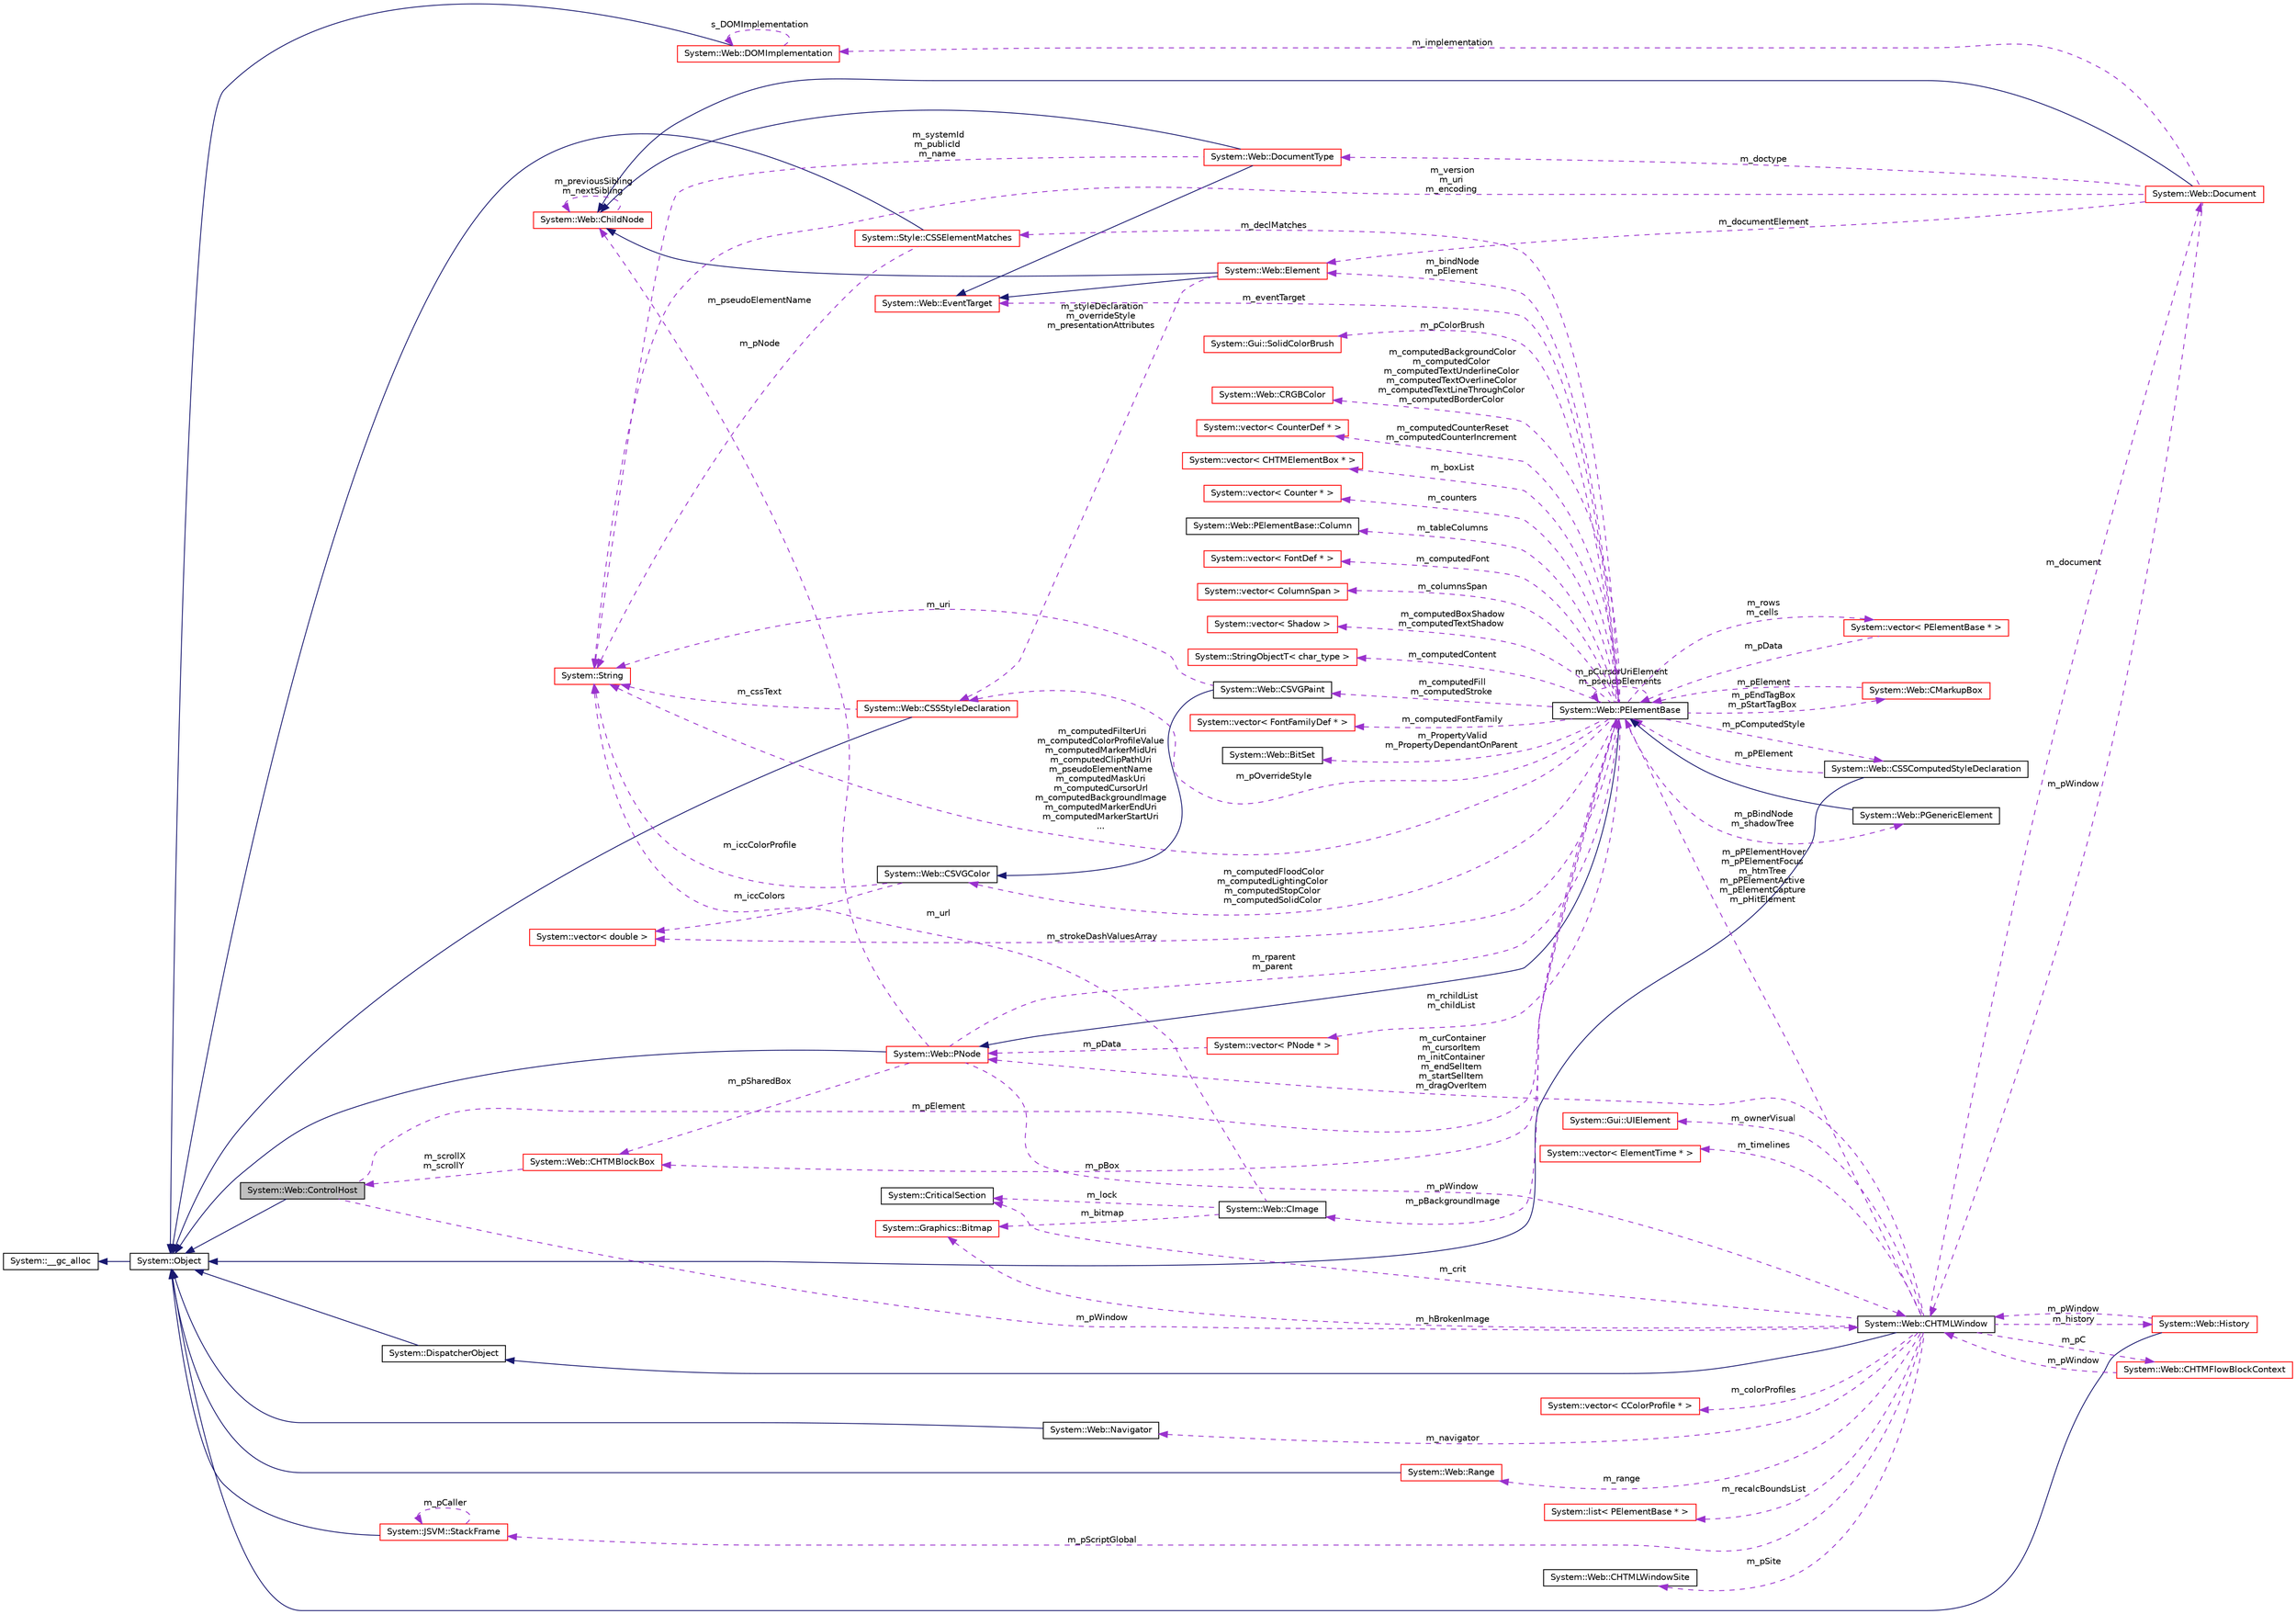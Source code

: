digraph G
{
  edge [fontname="Helvetica",fontsize="10",labelfontname="Helvetica",labelfontsize="10"];
  node [fontname="Helvetica",fontsize="10",shape=record];
  rankdir="LR";
  Node1 [label="System::Web::ControlHost",height=0.2,width=0.4,color="black", fillcolor="grey75", style="filled" fontcolor="black"];
  Node2 -> Node1 [dir="back",color="midnightblue",fontsize="10",style="solid",fontname="Helvetica"];
  Node2 [label="System::Object",height=0.2,width=0.4,color="black", fillcolor="white", style="filled",URL="$class_system_1_1_object.html"];
  Node3 -> Node2 [dir="back",color="midnightblue",fontsize="10",style="solid",fontname="Helvetica"];
  Node3 [label="System::__gc_alloc",height=0.2,width=0.4,color="black", fillcolor="white", style="filled",URL="$class_system_1_1____gc__alloc.html"];
  Node4 -> Node1 [dir="back",color="darkorchid3",fontsize="10",style="dashed",label=" m_pWindow" ,fontname="Helvetica"];
  Node4 [label="System::Web::CHTMLWindow",height=0.2,width=0.4,color="black", fillcolor="white", style="filled",URL="$class_system_1_1_web_1_1_c_h_t_m_l_window.html"];
  Node5 -> Node4 [dir="back",color="midnightblue",fontsize="10",style="solid",fontname="Helvetica"];
  Node5 [label="System::DispatcherObject",height=0.2,width=0.4,color="black", fillcolor="white", style="filled",URL="$class_system_1_1_dispatcher_object.html"];
  Node2 -> Node5 [dir="back",color="midnightblue",fontsize="10",style="solid",fontname="Helvetica"];
  Node6 -> Node4 [dir="back",color="darkorchid3",fontsize="10",style="dashed",label=" m_pSite" ,fontname="Helvetica"];
  Node6 [label="System::Web::CHTMLWindowSite",height=0.2,width=0.4,color="black", fillcolor="white", style="filled",URL="$class_system_1_1_web_1_1_c_h_t_m_l_window_site.html"];
  Node7 -> Node4 [dir="back",color="darkorchid3",fontsize="10",style="dashed",label=" m_document" ,fontname="Helvetica"];
  Node7 [label="System::Web::Document",height=0.2,width=0.4,color="red", fillcolor="white", style="filled",URL="$class_system_1_1_web_1_1_document.html"];
  Node8 -> Node7 [dir="back",color="midnightblue",fontsize="10",style="solid",fontname="Helvetica"];
  Node8 [label="System::Web::ChildNode",height=0.2,width=0.4,color="red", fillcolor="white", style="filled",URL="$class_system_1_1_web_1_1_child_node.html"];
  Node8 -> Node8 [dir="back",color="darkorchid3",fontsize="10",style="dashed",label=" m_previousSibling\nm_nextSibling" ,fontname="Helvetica"];
  Node9 -> Node7 [dir="back",color="darkorchid3",fontsize="10",style="dashed",label=" m_implementation" ,fontname="Helvetica"];
  Node9 [label="System::Web::DOMImplementation",height=0.2,width=0.4,color="red", fillcolor="white", style="filled",URL="$class_system_1_1_web_1_1_d_o_m_implementation.html"];
  Node2 -> Node9 [dir="back",color="midnightblue",fontsize="10",style="solid",fontname="Helvetica"];
  Node9 -> Node9 [dir="back",color="darkorchid3",fontsize="10",style="dashed",label=" s_DOMImplementation" ,fontname="Helvetica"];
  Node10 -> Node7 [dir="back",color="darkorchid3",fontsize="10",style="dashed",label=" m_doctype" ,fontname="Helvetica"];
  Node10 [label="System::Web::DocumentType",height=0.2,width=0.4,color="red", fillcolor="white", style="filled",URL="$class_system_1_1_web_1_1_document_type.html"];
  Node8 -> Node10 [dir="back",color="midnightblue",fontsize="10",style="solid",fontname="Helvetica"];
  Node11 -> Node10 [dir="back",color="midnightblue",fontsize="10",style="solid",fontname="Helvetica"];
  Node11 [label="System::Web::EventTarget",height=0.2,width=0.4,color="red", fillcolor="white", style="filled",URL="$class_system_1_1_web_1_1_event_target.html"];
  Node12 -> Node10 [dir="back",color="darkorchid3",fontsize="10",style="dashed",label=" m_systemId\nm_publicId\nm_name" ,fontname="Helvetica"];
  Node12 [label="System::String",height=0.2,width=0.4,color="red", fillcolor="white", style="filled",URL="$class_system_1_1_string.html"];
  Node4 -> Node7 [dir="back",color="darkorchid3",fontsize="10",style="dashed",label=" m_pWindow" ,fontname="Helvetica"];
  Node12 -> Node7 [dir="back",color="darkorchid3",fontsize="10",style="dashed",label=" m_version\nm_uri\nm_encoding" ,fontname="Helvetica"];
  Node13 -> Node7 [dir="back",color="darkorchid3",fontsize="10",style="dashed",label=" m_documentElement" ,fontname="Helvetica"];
  Node13 [label="System::Web::Element",height=0.2,width=0.4,color="red", fillcolor="white", style="filled",URL="$class_system_1_1_web_1_1_element.html"];
  Node8 -> Node13 [dir="back",color="midnightblue",fontsize="10",style="solid",fontname="Helvetica"];
  Node11 -> Node13 [dir="back",color="midnightblue",fontsize="10",style="solid",fontname="Helvetica"];
  Node14 -> Node13 [dir="back",color="darkorchid3",fontsize="10",style="dashed",label=" m_styleDeclaration\nm_overrideStyle\nm_presentationAttributes" ,fontname="Helvetica"];
  Node14 [label="System::Web::CSSStyleDeclaration",height=0.2,width=0.4,color="red", fillcolor="white", style="filled",URL="$class_system_1_1_web_1_1_c_s_s_style_declaration.html"];
  Node2 -> Node14 [dir="back",color="midnightblue",fontsize="10",style="solid",fontname="Helvetica"];
  Node12 -> Node14 [dir="back",color="darkorchid3",fontsize="10",style="dashed",label=" m_cssText" ,fontname="Helvetica"];
  Node15 -> Node4 [dir="back",color="darkorchid3",fontsize="10",style="dashed",label=" m_crit" ,fontname="Helvetica"];
  Node15 [label="System::CriticalSection",height=0.2,width=0.4,color="black", fillcolor="white", style="filled",URL="$class_system_1_1_critical_section.html"];
  Node16 -> Node4 [dir="back",color="darkorchid3",fontsize="10",style="dashed",label=" m_navigator" ,fontname="Helvetica"];
  Node16 [label="System::Web::Navigator",height=0.2,width=0.4,color="black", fillcolor="white", style="filled",URL="$class_system_1_1_web_1_1_navigator.html"];
  Node2 -> Node16 [dir="back",color="midnightblue",fontsize="10",style="solid",fontname="Helvetica"];
  Node17 -> Node4 [dir="back",color="darkorchid3",fontsize="10",style="dashed",label=" m_history" ,fontname="Helvetica"];
  Node17 [label="System::Web::History",height=0.2,width=0.4,color="red", fillcolor="white", style="filled",URL="$class_system_1_1_web_1_1_history.html"];
  Node2 -> Node17 [dir="back",color="midnightblue",fontsize="10",style="solid",fontname="Helvetica"];
  Node4 -> Node17 [dir="back",color="darkorchid3",fontsize="10",style="dashed",label=" m_pWindow" ,fontname="Helvetica"];
  Node18 -> Node4 [dir="back",color="darkorchid3",fontsize="10",style="dashed",label=" m_ownerVisual" ,fontname="Helvetica"];
  Node18 [label="System::Gui::UIElement",height=0.2,width=0.4,color="red", fillcolor="white", style="filled",URL="$class_system_1_1_gui_1_1_u_i_element.html"];
  Node19 -> Node4 [dir="back",color="darkorchid3",fontsize="10",style="dashed",label=" m_timelines" ,fontname="Helvetica"];
  Node19 [label="System::vector\< ElementTime * \>",height=0.2,width=0.4,color="red", fillcolor="white", style="filled",URL="$class_system_1_1vector.html"];
  Node20 -> Node4 [dir="back",color="darkorchid3",fontsize="10",style="dashed",label=" m_pC" ,fontname="Helvetica"];
  Node20 [label="System::Web::CHTMFlowBlockContext",height=0.2,width=0.4,color="red", fillcolor="white", style="filled",URL="$class_system_1_1_web_1_1_c_h_t_m_flow_block_context.html"];
  Node4 -> Node20 [dir="back",color="darkorchid3",fontsize="10",style="dashed",label=" m_pWindow" ,fontname="Helvetica"];
  Node21 -> Node4 [dir="back",color="darkorchid3",fontsize="10",style="dashed",label=" m_range" ,fontname="Helvetica"];
  Node21 [label="System::Web::Range",height=0.2,width=0.4,color="red", fillcolor="white", style="filled",URL="$class_system_1_1_web_1_1_range.html"];
  Node2 -> Node21 [dir="back",color="midnightblue",fontsize="10",style="solid",fontname="Helvetica"];
  Node22 -> Node4 [dir="back",color="darkorchid3",fontsize="10",style="dashed",label=" m_curContainer\nm_cursorItem\nm_initContainer\nm_endSelItem\nm_startSelItem\nm_dragOverItem" ,fontname="Helvetica"];
  Node22 [label="System::Web::PNode",height=0.2,width=0.4,color="red", fillcolor="white", style="filled",URL="$class_system_1_1_web_1_1_p_node.html"];
  Node2 -> Node22 [dir="back",color="midnightblue",fontsize="10",style="solid",fontname="Helvetica"];
  Node4 -> Node22 [dir="back",color="darkorchid3",fontsize="10",style="dashed",label=" m_pWindow" ,fontname="Helvetica"];
  Node23 -> Node22 [dir="back",color="darkorchid3",fontsize="10",style="dashed",label=" m_rparent\nm_parent" ,fontname="Helvetica"];
  Node23 [label="System::Web::PElementBase",height=0.2,width=0.4,color="black", fillcolor="white", style="filled",URL="$class_system_1_1_web_1_1_p_element_base.html"];
  Node22 -> Node23 [dir="back",color="midnightblue",fontsize="10",style="solid",fontname="Helvetica"];
  Node11 -> Node23 [dir="back",color="darkorchid3",fontsize="10",style="dashed",label=" m_eventTarget" ,fontname="Helvetica"];
  Node24 -> Node23 [dir="back",color="darkorchid3",fontsize="10",style="dashed",label=" m_computedBackgroundColor\nm_computedColor\nm_computedTextUnderlineColor\nm_computedTextOverlineColor\nm_computedTextLineThroughColor\nm_computedBorderColor" ,fontname="Helvetica"];
  Node24 [label="System::Web::CRGBColor",height=0.2,width=0.4,color="red", fillcolor="white", style="filled",URL="$class_system_1_1_web_1_1_c_r_g_b_color.html"];
  Node25 -> Node23 [dir="back",color="darkorchid3",fontsize="10",style="dashed",label=" m_computedCounterReset\nm_computedCounterIncrement" ,fontname="Helvetica"];
  Node25 [label="System::vector\< CounterDef * \>",height=0.2,width=0.4,color="red", fillcolor="white", style="filled",URL="$class_system_1_1vector.html"];
  Node26 -> Node23 [dir="back",color="darkorchid3",fontsize="10",style="dashed",label=" m_boxList" ,fontname="Helvetica"];
  Node26 [label="System::vector\< CHTMElementBox * \>",height=0.2,width=0.4,color="red", fillcolor="white", style="filled",URL="$class_system_1_1vector.html"];
  Node27 -> Node23 [dir="back",color="darkorchid3",fontsize="10",style="dashed",label=" m_counters" ,fontname="Helvetica"];
  Node27 [label="System::vector\< Counter * \>",height=0.2,width=0.4,color="red", fillcolor="white", style="filled",URL="$class_system_1_1vector.html"];
  Node28 -> Node23 [dir="back",color="darkorchid3",fontsize="10",style="dashed",label=" m_tableColumns" ,fontname="Helvetica"];
  Node28 [label="System::Web::PElementBase::Column",height=0.2,width=0.4,color="black", fillcolor="white", style="filled",URL="$struct_system_1_1_web_1_1_p_element_base_1_1_column.html"];
  Node29 -> Node23 [dir="back",color="darkorchid3",fontsize="10",style="dashed",label=" m_pBackgroundImage" ,fontname="Helvetica"];
  Node29 [label="System::Web::CImage",height=0.2,width=0.4,color="black", fillcolor="white", style="filled",URL="$class_system_1_1_web_1_1_c_image.html"];
  Node15 -> Node29 [dir="back",color="darkorchid3",fontsize="10",style="dashed",label=" m_lock" ,fontname="Helvetica"];
  Node12 -> Node29 [dir="back",color="darkorchid3",fontsize="10",style="dashed",label=" m_url" ,fontname="Helvetica"];
  Node30 -> Node29 [dir="back",color="darkorchid3",fontsize="10",style="dashed",label=" m_bitmap" ,fontname="Helvetica"];
  Node30 [label="System::Graphics::Bitmap",height=0.2,width=0.4,color="red", fillcolor="white", style="filled",URL="$class_system_1_1_graphics_1_1_bitmap.html"];
  Node31 -> Node23 [dir="back",color="darkorchid3",fontsize="10",style="dashed",label=" m_pEndTagBox\nm_pStartTagBox" ,fontname="Helvetica"];
  Node31 [label="System::Web::CMarkupBox",height=0.2,width=0.4,color="red", fillcolor="white", style="filled",URL="$class_system_1_1_web_1_1_c_markup_box.html"];
  Node23 -> Node31 [dir="back",color="darkorchid3",fontsize="10",style="dashed",label=" m_pElement" ,fontname="Helvetica"];
  Node32 -> Node23 [dir="back",color="darkorchid3",fontsize="10",style="dashed",label=" m_rows\nm_cells" ,fontname="Helvetica"];
  Node32 [label="System::vector\< PElementBase * \>",height=0.2,width=0.4,color="red", fillcolor="white", style="filled",URL="$class_system_1_1vector.html"];
  Node23 -> Node32 [dir="back",color="darkorchid3",fontsize="10",style="dashed",label=" m_pData" ,fontname="Helvetica"];
  Node33 -> Node23 [dir="back",color="darkorchid3",fontsize="10",style="dashed",label=" m_computedFill\nm_computedStroke" ,fontname="Helvetica"];
  Node33 [label="System::Web::CSVGPaint",height=0.2,width=0.4,color="black", fillcolor="white", style="filled",URL="$class_system_1_1_web_1_1_c_s_v_g_paint.html"];
  Node34 -> Node33 [dir="back",color="midnightblue",fontsize="10",style="solid",fontname="Helvetica"];
  Node34 [label="System::Web::CSVGColor",height=0.2,width=0.4,color="black", fillcolor="white", style="filled",URL="$class_system_1_1_web_1_1_c_s_v_g_color.html"];
  Node12 -> Node34 [dir="back",color="darkorchid3",fontsize="10",style="dashed",label=" m_iccColorProfile" ,fontname="Helvetica"];
  Node35 -> Node34 [dir="back",color="darkorchid3",fontsize="10",style="dashed",label=" m_iccColors" ,fontname="Helvetica"];
  Node35 [label="System::vector\< double \>",height=0.2,width=0.4,color="red", fillcolor="white", style="filled",URL="$class_system_1_1vector.html"];
  Node12 -> Node33 [dir="back",color="darkorchid3",fontsize="10",style="dashed",label=" m_uri" ,fontname="Helvetica"];
  Node36 -> Node23 [dir="back",color="darkorchid3",fontsize="10",style="dashed",label=" m_computedFont" ,fontname="Helvetica"];
  Node36 [label="System::vector\< FontDef * \>",height=0.2,width=0.4,color="red", fillcolor="white", style="filled",URL="$class_system_1_1vector.html"];
  Node37 -> Node23 [dir="back",color="darkorchid3",fontsize="10",style="dashed",label=" m_columnsSpan" ,fontname="Helvetica"];
  Node37 [label="System::vector\< ColumnSpan \>",height=0.2,width=0.4,color="red", fillcolor="white", style="filled",URL="$class_system_1_1vector.html"];
  Node38 -> Node23 [dir="back",color="darkorchid3",fontsize="10",style="dashed",label=" m_pComputedStyle" ,fontname="Helvetica"];
  Node38 [label="System::Web::CSSComputedStyleDeclaration",height=0.2,width=0.4,color="black", fillcolor="white", style="filled",URL="$class_system_1_1_web_1_1_c_s_s_computed_style_declaration.html"];
  Node2 -> Node38 [dir="back",color="midnightblue",fontsize="10",style="solid",fontname="Helvetica"];
  Node23 -> Node38 [dir="back",color="darkorchid3",fontsize="10",style="dashed",label=" m_pPElement" ,fontname="Helvetica"];
  Node39 -> Node23 [dir="back",color="darkorchid3",fontsize="10",style="dashed",label=" m_rchildList\nm_childList" ,fontname="Helvetica"];
  Node39 [label="System::vector\< PNode * \>",height=0.2,width=0.4,color="red", fillcolor="white", style="filled",URL="$class_system_1_1vector.html"];
  Node22 -> Node39 [dir="back",color="darkorchid3",fontsize="10",style="dashed",label=" m_pData" ,fontname="Helvetica"];
  Node12 -> Node23 [dir="back",color="darkorchid3",fontsize="10",style="dashed",label=" m_computedFilterUri\nm_computedColorProfileValue\nm_computedMarkerMidUri\nm_computedClipPathUri\nm_pseudoElementName\nm_computedMaskUri\nm_computedCursorUrl\nm_computedBackgroundImage\nm_computedMarkerEndUri\nm_computedMarkerStartUri\n..." ,fontname="Helvetica"];
  Node14 -> Node23 [dir="back",color="darkorchid3",fontsize="10",style="dashed",label=" m_pOverrideStyle" ,fontname="Helvetica"];
  Node40 -> Node23 [dir="back",color="darkorchid3",fontsize="10",style="dashed",label=" m_pBindNode\nm_shadowTree" ,fontname="Helvetica"];
  Node40 [label="System::Web::PGenericElement",height=0.2,width=0.4,color="black", fillcolor="white", style="filled",URL="$class_system_1_1_web_1_1_p_generic_element.html"];
  Node23 -> Node40 [dir="back",color="midnightblue",fontsize="10",style="solid",fontname="Helvetica"];
  Node34 -> Node23 [dir="back",color="darkorchid3",fontsize="10",style="dashed",label=" m_computedFloodColor\nm_computedLightingColor\nm_computedStopColor\nm_computedSolidColor" ,fontname="Helvetica"];
  Node41 -> Node23 [dir="back",color="darkorchid3",fontsize="10",style="dashed",label=" m_computedBoxShadow\nm_computedTextShadow" ,fontname="Helvetica"];
  Node41 [label="System::vector\< Shadow \>",height=0.2,width=0.4,color="red", fillcolor="white", style="filled",URL="$class_system_1_1vector.html"];
  Node13 -> Node23 [dir="back",color="darkorchid3",fontsize="10",style="dashed",label=" m_bindNode\nm_pElement" ,fontname="Helvetica"];
  Node23 -> Node23 [dir="back",color="darkorchid3",fontsize="10",style="dashed",label=" m_pCursorUriElement\nm_pseudoElements" ,fontname="Helvetica"];
  Node42 -> Node23 [dir="back",color="darkorchid3",fontsize="10",style="dashed",label=" m_pBox" ,fontname="Helvetica"];
  Node42 [label="System::Web::CHTMBlockBox",height=0.2,width=0.4,color="red", fillcolor="white", style="filled",URL="$class_system_1_1_web_1_1_c_h_t_m_block_box.html"];
  Node1 -> Node42 [dir="back",color="darkorchid3",fontsize="10",style="dashed",label=" m_scrollX\nm_scrollY" ,fontname="Helvetica"];
  Node35 -> Node23 [dir="back",color="darkorchid3",fontsize="10",style="dashed",label=" m_strokeDashValuesArray" ,fontname="Helvetica"];
  Node43 -> Node23 [dir="back",color="darkorchid3",fontsize="10",style="dashed",label=" m_computedContent" ,fontname="Helvetica"];
  Node43 [label="System::StringObjectT\< char_type \>",height=0.2,width=0.4,color="red", fillcolor="white", style="filled",URL="$class_system_1_1_string_object_t.html"];
  Node44 -> Node23 [dir="back",color="darkorchid3",fontsize="10",style="dashed",label=" m_computedFontFamily" ,fontname="Helvetica"];
  Node44 [label="System::vector\< FontFamilyDef * \>",height=0.2,width=0.4,color="red", fillcolor="white", style="filled",URL="$class_system_1_1vector.html"];
  Node45 -> Node23 [dir="back",color="darkorchid3",fontsize="10",style="dashed",label=" m_PropertyValid\nm_PropertyDependantOnParent" ,fontname="Helvetica"];
  Node45 [label="System::Web::BitSet",height=0.2,width=0.4,color="black", fillcolor="white", style="filled",URL="$class_system_1_1_web_1_1_bit_set.html"];
  Node46 -> Node23 [dir="back",color="darkorchid3",fontsize="10",style="dashed",label=" m_pColorBrush" ,fontname="Helvetica"];
  Node46 [label="System::Gui::SolidColorBrush",height=0.2,width=0.4,color="red", fillcolor="white", style="filled",URL="$class_system_1_1_gui_1_1_solid_color_brush.html"];
  Node47 -> Node23 [dir="back",color="darkorchid3",fontsize="10",style="dashed",label=" m_declMatches" ,fontname="Helvetica"];
  Node47 [label="System::Style::CSSElementMatches",height=0.2,width=0.4,color="red", fillcolor="white", style="filled",URL="$class_system_1_1_style_1_1_c_s_s_element_matches.html"];
  Node2 -> Node47 [dir="back",color="midnightblue",fontsize="10",style="solid",fontname="Helvetica"];
  Node12 -> Node47 [dir="back",color="darkorchid3",fontsize="10",style="dashed",label=" m_pseudoElementName" ,fontname="Helvetica"];
  Node8 -> Node22 [dir="back",color="darkorchid3",fontsize="10",style="dashed",label=" m_pNode" ,fontname="Helvetica"];
  Node42 -> Node22 [dir="back",color="darkorchid3",fontsize="10",style="dashed",label=" m_pSharedBox" ,fontname="Helvetica"];
  Node30 -> Node4 [dir="back",color="darkorchid3",fontsize="10",style="dashed",label=" m_hBrokenImage" ,fontname="Helvetica"];
  Node48 -> Node4 [dir="back",color="darkorchid3",fontsize="10",style="dashed",label=" m_colorProfiles" ,fontname="Helvetica"];
  Node48 [label="System::vector\< CColorProfile * \>",height=0.2,width=0.4,color="red", fillcolor="white", style="filled",URL="$class_system_1_1vector.html"];
  Node23 -> Node4 [dir="back",color="darkorchid3",fontsize="10",style="dashed",label=" m_pPElementHover\nm_pPElementFocus\nm_htmTree\nm_pPElementActive\nm_pElementCapture\nm_pHitElement" ,fontname="Helvetica"];
  Node49 -> Node4 [dir="back",color="darkorchid3",fontsize="10",style="dashed",label=" m_pScriptGlobal" ,fontname="Helvetica"];
  Node49 [label="System::JSVM::StackFrame",height=0.2,width=0.4,color="red", fillcolor="white", style="filled",URL="$class_system_1_1_j_s_v_m_1_1_stack_frame.html"];
  Node2 -> Node49 [dir="back",color="midnightblue",fontsize="10",style="solid",fontname="Helvetica"];
  Node49 -> Node49 [dir="back",color="darkorchid3",fontsize="10",style="dashed",label=" m_pCaller" ,fontname="Helvetica"];
  Node50 -> Node4 [dir="back",color="darkorchid3",fontsize="10",style="dashed",label=" m_recalcBoundsList" ,fontname="Helvetica"];
  Node50 [label="System::list\< PElementBase * \>",height=0.2,width=0.4,color="red", fillcolor="white", style="filled",URL="$class_system_1_1list.html"];
  Node23 -> Node1 [dir="back",color="darkorchid3",fontsize="10",style="dashed",label=" m_pElement" ,fontname="Helvetica"];
}
